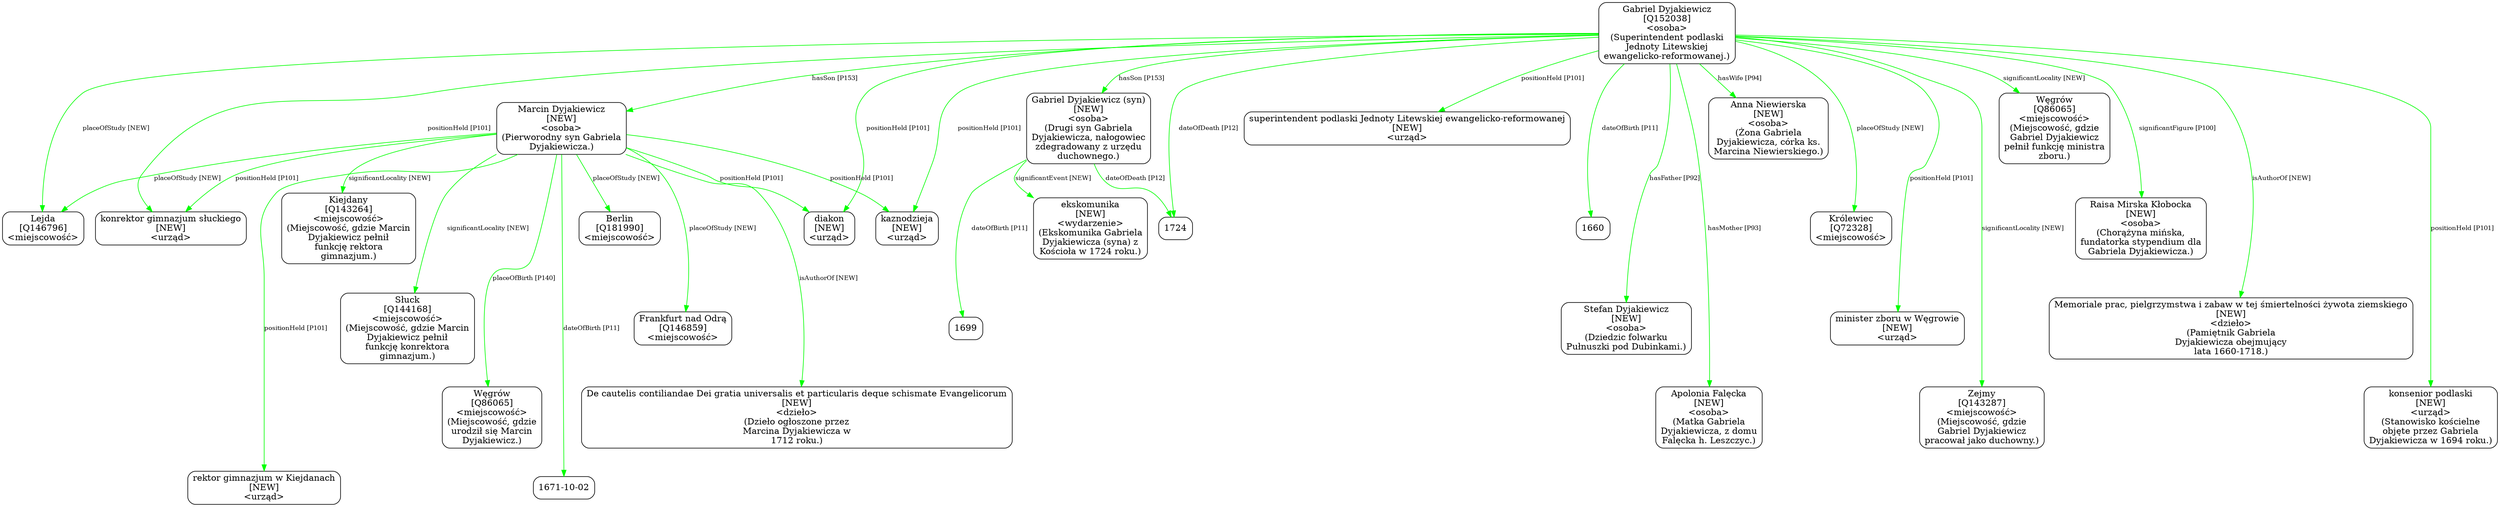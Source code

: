 digraph {
	node [shape=box,
		style=rounded
	];
	edge [fontsize=10];
	"Gabriel Dyjakiewicz
[Q152038]
<osoba>
(Superintendent podlaski
Jednoty Litewskiej
ewangelicko-reformowanej.)"	[color=black,
		label="Gabriel Dyjakiewicz
[Q152038]
<osoba>
(Superintendent podlaski
Jednoty Litewskiej
ewangelicko-reformowanej.)"];
	"Marcin Dyjakiewicz
[NEW]
<osoba>
(Pierworodny syn Gabriela
Dyjakiewicza.)"	[color=black,
		label="Marcin Dyjakiewicz
[NEW]
<osoba>
(Pierworodny syn Gabriela
Dyjakiewicza.)"];
	"Gabriel Dyjakiewicz
[Q152038]
<osoba>
(Superintendent podlaski
Jednoty Litewskiej
ewangelicko-reformowanej.)" -> "Marcin Dyjakiewicz
[NEW]
<osoba>
(Pierworodny syn Gabriela
Dyjakiewicza.)"	[color=green,
		label="hasSon [P153]"];
	"Gabriel Dyjakiewicz (syn)
[NEW]
<osoba>
(Drugi syn Gabriela
Dyjakiewicza, nałogowiec
zdegradowany z urzędu
duchownego.)"	[color=black,
		label="Gabriel Dyjakiewicz (syn)
[NEW]
<osoba>
(Drugi syn Gabriela
Dyjakiewicza, nałogowiec
zdegradowany z urzędu
duchownego.)"];
	"Gabriel Dyjakiewicz
[Q152038]
<osoba>
(Superintendent podlaski
Jednoty Litewskiej
ewangelicko-reformowanej.)" -> "Gabriel Dyjakiewicz (syn)
[NEW]
<osoba>
(Drugi syn Gabriela
Dyjakiewicza, nałogowiec
zdegradowany z urzędu
duchownego.)"	[color=green,
		label="hasSon [P153]"];
	"Gabriel Dyjakiewicz
[Q152038]
<osoba>
(Superintendent podlaski
Jednoty Litewskiej
ewangelicko-reformowanej.)" -> "superintendent podlaski Jednoty Litewskiej ewangelicko-reformowanej
[NEW]
<urząd>"	[color=green,
		label="positionHeld [P101]",
		minlen=1];
	"Gabriel Dyjakiewicz
[Q152038]
<osoba>
(Superintendent podlaski
Jednoty Litewskiej
ewangelicko-reformowanej.)" -> 1660	[color=green,
		label="dateOfBirth [P11]",
		minlen=2];
	"Gabriel Dyjakiewicz
[Q152038]
<osoba>
(Superintendent podlaski
Jednoty Litewskiej
ewangelicko-reformowanej.)" -> 1724	[color=green,
		label="dateOfDeath [P12]"];
	"Gabriel Dyjakiewicz
[Q152038]
<osoba>
(Superintendent podlaski
Jednoty Litewskiej
ewangelicko-reformowanej.)" -> "Stefan Dyjakiewicz
[NEW]
<osoba>
(Dziedzic folwarku
Pułnuszki pod Dubinkami.)"	[color=green,
		label="hasFather [P92]",
		minlen=3];
	"Gabriel Dyjakiewicz
[Q152038]
<osoba>
(Superintendent podlaski
Jednoty Litewskiej
ewangelicko-reformowanej.)" -> "Apolonia Falęcka
[NEW]
<osoba>
(Matka Gabriela
Dyjakiewicza, z domu
Falęcka h. Leszczyc.)"	[color=green,
		label="hasMother [P93]",
		minlen=4];
	"Gabriel Dyjakiewicz
[Q152038]
<osoba>
(Superintendent podlaski
Jednoty Litewskiej
ewangelicko-reformowanej.)" -> "Anna Niewierska
[NEW]
<osoba>
(Żona Gabriela
Dyjakiewicza, córka ks.
Marcina Niewierskiego.)"	[color=green,
		label="hasWife [P94]",
		minlen=1];
	"Gabriel Dyjakiewicz
[Q152038]
<osoba>
(Superintendent podlaski
Jednoty Litewskiej
ewangelicko-reformowanej.)" -> "Lejda
[Q146796]
<miejscowość>"	[color=green,
		label="placeOfStudy [NEW]"];
	"Gabriel Dyjakiewicz
[Q152038]
<osoba>
(Superintendent podlaski
Jednoty Litewskiej
ewangelicko-reformowanej.)" -> "Królewiec
[Q72328]
<miejscowość>"	[color=green,
		label="placeOfStudy [NEW]",
		minlen=2];
	"Gabriel Dyjakiewicz
[Q152038]
<osoba>
(Superintendent podlaski
Jednoty Litewskiej
ewangelicko-reformowanej.)" -> "konrektor gimnazjum słuckiego
[NEW]
<urząd>"	[color=green,
		label="positionHeld [P101]"];
	"Gabriel Dyjakiewicz
[Q152038]
<osoba>
(Superintendent podlaski
Jednoty Litewskiej
ewangelicko-reformowanej.)" -> "diakon
[NEW]
<urząd>"	[color=green,
		label="positionHeld [P101]"];
	"Gabriel Dyjakiewicz
[Q152038]
<osoba>
(Superintendent podlaski
Jednoty Litewskiej
ewangelicko-reformowanej.)" -> "kaznodzieja
[NEW]
<urząd>"	[color=green,
		label="positionHeld [P101]"];
	"Gabriel Dyjakiewicz
[Q152038]
<osoba>
(Superintendent podlaski
Jednoty Litewskiej
ewangelicko-reformowanej.)" -> "minister zboru w Węgrowie
[NEW]
<urząd>"	[color=green,
		label="positionHeld [P101]",
		minlen=3];
	"Gabriel Dyjakiewicz
[Q152038]
<osoba>
(Superintendent podlaski
Jednoty Litewskiej
ewangelicko-reformowanej.)" -> "Zejmy
[Q143287]
<miejscowość>
(Miejscowość, gdzie
Gabriel Dyjakiewicz
pracował jako duchowny.)"	[color=green,
		label="significantLocality [NEW]",
		minlen=4];
	"Gabriel Dyjakiewicz
[Q152038]
<osoba>
(Superintendent podlaski
Jednoty Litewskiej
ewangelicko-reformowanej.)" -> "Węgrów
[Q86065]
<miejscowość>
(Miejscowość, gdzie
Gabriel Dyjakiewicz
pełnił funkcję ministra
zboru.)"	[color=green,
		label="significantLocality [NEW]",
		minlen=1];
	"Gabriel Dyjakiewicz
[Q152038]
<osoba>
(Superintendent podlaski
Jednoty Litewskiej
ewangelicko-reformowanej.)" -> "Raisa Mirska Kłobocka
[NEW]
<osoba>
(Chorążyna mińska,
fundatorka stypendium dla
Gabriela Dyjakiewicza.)"	[color=green,
		label="significantFigure [P100]",
		minlen=2];
	"Gabriel Dyjakiewicz
[Q152038]
<osoba>
(Superintendent podlaski
Jednoty Litewskiej
ewangelicko-reformowanej.)" -> "Memoriale prac, pielgrzymstwa i zabaw w tej śmiertelności żywota ziemskiego
[NEW]
<dzieło>
(Pamiętnik Gabriela
Dyjakiewicza \
obejmujący
lata 1660-1718.)"	[color=green,
		label="isAuthorOf [NEW]",
		minlen=3];
	"Gabriel Dyjakiewicz
[Q152038]
<osoba>
(Superintendent podlaski
Jednoty Litewskiej
ewangelicko-reformowanej.)" -> "konsenior podlaski
[NEW]
<urząd>
(Stanowisko kościelne
objęte przez Gabriela
Dyjakiewicza w 1694 roku.)"	[color=green,
		label="positionHeld [P101]",
		minlen=4];
	"Marcin Dyjakiewicz
[NEW]
<osoba>
(Pierworodny syn Gabriela
Dyjakiewicza.)" -> "Berlin
[Q181990]
<miejscowość>"	[color=green,
		label="placeOfStudy [NEW]",
		minlen=1];
	"Marcin Dyjakiewicz
[NEW]
<osoba>
(Pierworodny syn Gabriela
Dyjakiewicza.)" -> "Frankfurt nad Odrą
[Q146859]
<miejscowość>"	[color=green,
		label="placeOfStudy [NEW]",
		minlen=2];
	"Marcin Dyjakiewicz
[NEW]
<osoba>
(Pierworodny syn Gabriela
Dyjakiewicza.)" -> "Lejda
[Q146796]
<miejscowość>"	[color=green,
		label="placeOfStudy [NEW]"];
	"Marcin Dyjakiewicz
[NEW]
<osoba>
(Pierworodny syn Gabriela
Dyjakiewicza.)" -> "De cautelis contiliandae Dei gratia universalis et particularis deque schismate Evangelicorum
[NEW]
<dzieło>
(Dzieło ogłoszone \
przez
Marcina Dyjakiewicza w
1712 roku.)"	[color=green,
		label="isAuthorOf [NEW]",
		minlen=3];
	"Marcin Dyjakiewicz
[NEW]
<osoba>
(Pierworodny syn Gabriela
Dyjakiewicza.)" -> "konrektor gimnazjum słuckiego
[NEW]
<urząd>"	[color=green,
		label="positionHeld [P101]"];
	"Marcin Dyjakiewicz
[NEW]
<osoba>
(Pierworodny syn Gabriela
Dyjakiewicza.)" -> "diakon
[NEW]
<urząd>"	[color=green,
		label="positionHeld [P101]"];
	"Marcin Dyjakiewicz
[NEW]
<osoba>
(Pierworodny syn Gabriela
Dyjakiewicza.)" -> "kaznodzieja
[NEW]
<urząd>"	[color=green,
		label="positionHeld [P101]"];
	"Marcin Dyjakiewicz
[NEW]
<osoba>
(Pierworodny syn Gabriela
Dyjakiewicza.)" -> "rektor gimnazjum w Kiejdanach
[NEW]
<urząd>"	[color=green,
		label="positionHeld [P101]",
		minlen=4];
	"Marcin Dyjakiewicz
[NEW]
<osoba>
(Pierworodny syn Gabriela
Dyjakiewicza.)" -> "Kiejdany
[Q143264]
<miejscowość>
(Miejscowość, gdzie Marcin
Dyjakiewicz pełnił
funkcję rektora
gimnazjum.)"	[color=green,
		label="significantLocality [NEW]",
		minlen=1];
	"Marcin Dyjakiewicz
[NEW]
<osoba>
(Pierworodny syn Gabriela
Dyjakiewicza.)" -> "Słuck
[Q144168]
<miejscowość>
(Miejscowość, gdzie Marcin
Dyjakiewicz pełnił
funkcję konrektora
gimnazjum.)"	[color=green,
		label="significantLocality [NEW]",
		minlen=2];
	"Marcin Dyjakiewicz
[NEW]
<osoba>
(Pierworodny syn Gabriela
Dyjakiewicza.)" -> "Węgrów
[Q86065]
<miejscowość>
(Miejscowość, gdzie
urodził się Marcin
Dyjakiewicz.)"	[color=green,
		label="placeOfBirth [P140]",
		minlen=3];
	"Marcin Dyjakiewicz
[NEW]
<osoba>
(Pierworodny syn Gabriela
Dyjakiewicza.)" -> "1671-10-02"	[color=green,
		label="dateOfBirth [P11]",
		minlen=4];
	"Gabriel Dyjakiewicz (syn)
[NEW]
<osoba>
(Drugi syn Gabriela
Dyjakiewicza, nałogowiec
zdegradowany z urzędu
duchownego.)" -> 1724	[color=green,
		label="dateOfDeath [P12]"];
	"Gabriel Dyjakiewicz (syn)
[NEW]
<osoba>
(Drugi syn Gabriela
Dyjakiewicza, nałogowiec
zdegradowany z urzędu
duchownego.)" -> "ekskomunika
[NEW]
<wydarzenie>
(Ekskomunika Gabriela
Dyjakiewicza (syna) z
Kościoła w 1724 roku.)"	[color=green,
		label="significantEvent [NEW]",
		minlen=1];
	"Gabriel Dyjakiewicz (syn)
[NEW]
<osoba>
(Drugi syn Gabriela
Dyjakiewicza, nałogowiec
zdegradowany z urzędu
duchownego.)" -> 1699	[color=green,
		label="dateOfBirth [P11]",
		minlen=2];
}
